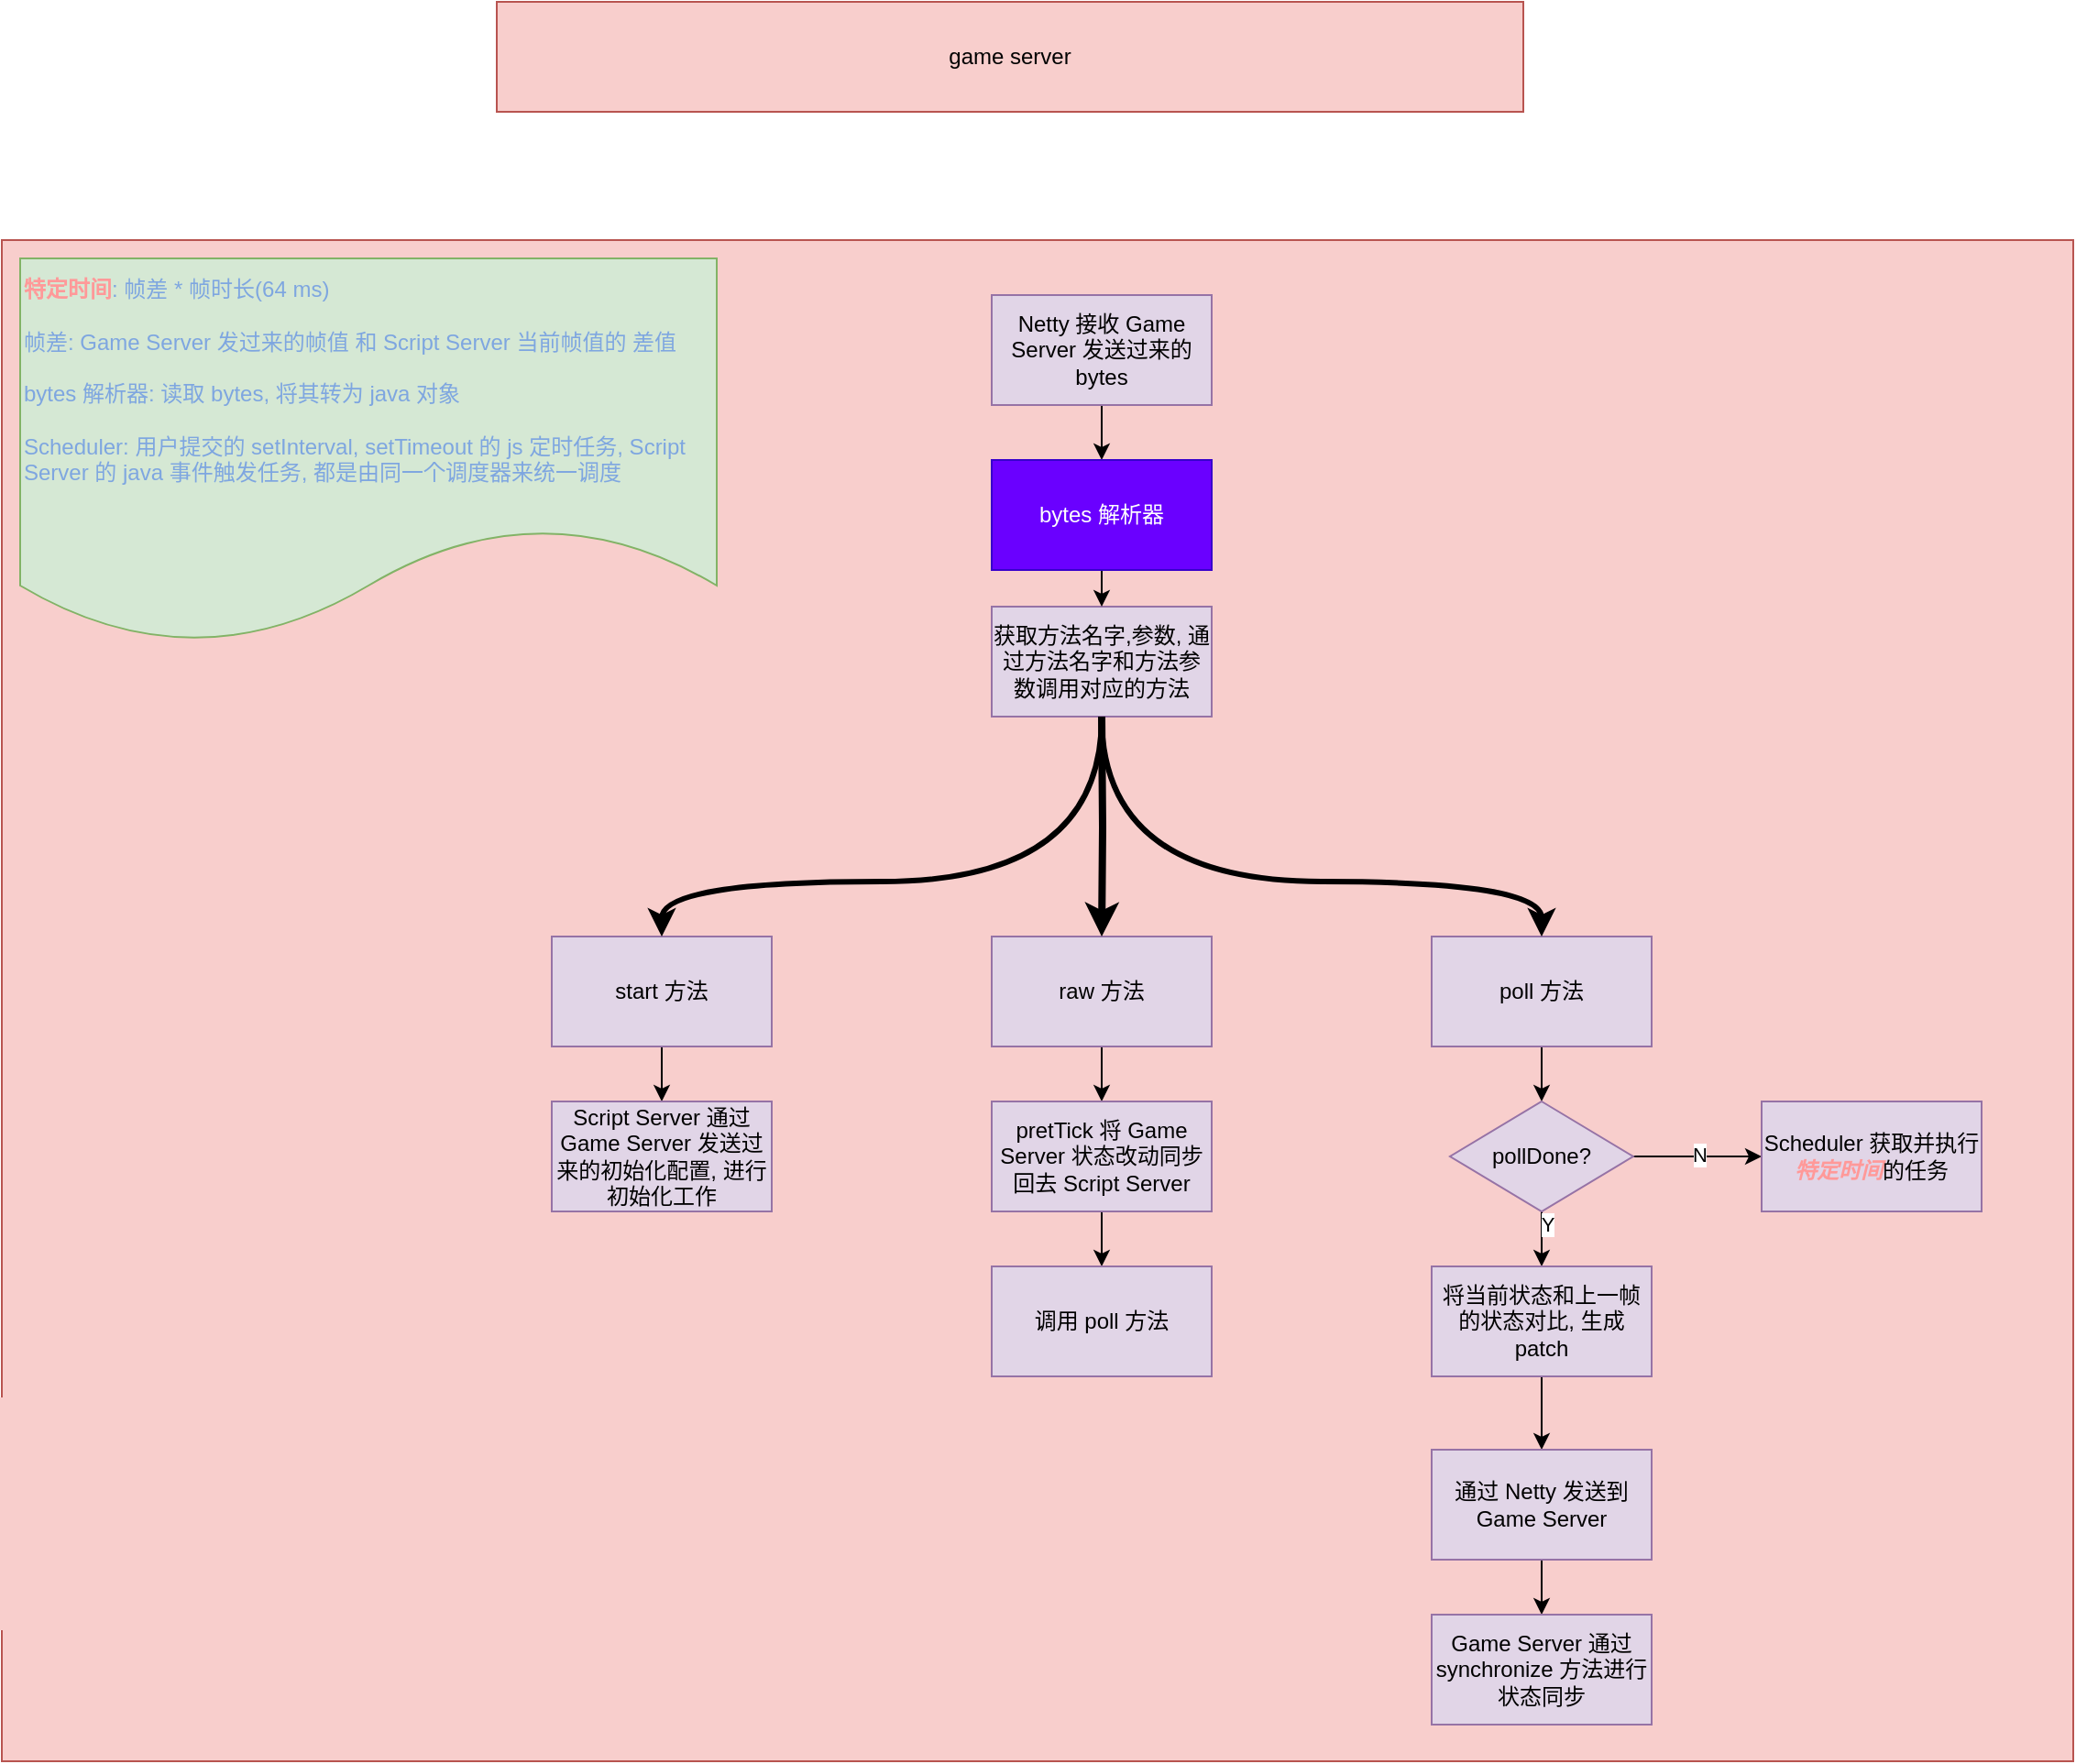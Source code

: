 <mxfile version="17.4.0" type="github">
  <diagram id="EDEEomOcJfc4IdZnWbGH" name="Page-1">
    <mxGraphModel dx="2013" dy="1944" grid="1" gridSize="10" guides="1" tooltips="1" connect="1" arrows="1" fold="1" page="1" pageScale="1" pageWidth="827" pageHeight="1169" math="0" shadow="0">
      <root>
        <mxCell id="0" />
        <mxCell id="1" parent="0" />
        <mxCell id="7LyzdLkQbXA0cZ49Apmb-2" value="" style="rounded=0;whiteSpace=wrap;html=1;fillColor=#f8cecc;strokeColor=#b85450;" vertex="1" parent="1">
          <mxGeometry x="-200" y="30" width="1130" height="830" as="geometry" />
        </mxCell>
        <mxCell id="7LyzdLkQbXA0cZ49Apmb-1" value="game server" style="rounded=0;whiteSpace=wrap;html=1;fillColor=#f8cecc;strokeColor=#b85450;" vertex="1" parent="1">
          <mxGeometry x="70" y="-100" width="560" height="60" as="geometry" />
        </mxCell>
        <mxCell id="7LyzdLkQbXA0cZ49Apmb-59" value="" style="edgeStyle=orthogonalEdgeStyle;curved=1;orthogonalLoop=1;jettySize=auto;html=1;fontColor=#000000;strokeColor=#000000;strokeWidth=1;" edge="1" parent="1" source="7LyzdLkQbXA0cZ49Apmb-3" target="7LyzdLkQbXA0cZ49Apmb-21">
          <mxGeometry relative="1" as="geometry" />
        </mxCell>
        <mxCell id="7LyzdLkQbXA0cZ49Apmb-3" value="Netty 接收 Game Server 发送过来的 bytes" style="rounded=0;whiteSpace=wrap;html=1;fillColor=#e1d5e7;strokeColor=#9673a6;" vertex="1" parent="1">
          <mxGeometry x="340" y="60" width="120" height="60" as="geometry" />
        </mxCell>
        <mxCell id="7LyzdLkQbXA0cZ49Apmb-53" value="" style="edgeStyle=orthogonalEdgeStyle;curved=1;orthogonalLoop=1;jettySize=auto;html=1;fontColor=#CCCCCC;strokeColor=#000000;strokeWidth=1;" edge="1" parent="1" source="7LyzdLkQbXA0cZ49Apmb-5" target="7LyzdLkQbXA0cZ49Apmb-11">
          <mxGeometry relative="1" as="geometry" />
        </mxCell>
        <mxCell id="7LyzdLkQbXA0cZ49Apmb-5" value="raw 方法" style="rounded=0;whiteSpace=wrap;html=1;fillColor=#e1d5e7;strokeColor=#9673a6;" vertex="1" parent="1">
          <mxGeometry x="340" y="410" width="120" height="60" as="geometry" />
        </mxCell>
        <mxCell id="7LyzdLkQbXA0cZ49Apmb-57" value="" style="edgeStyle=orthogonalEdgeStyle;curved=1;orthogonalLoop=1;jettySize=auto;html=1;fontColor=#000000;strokeColor=#000000;strokeWidth=1;" edge="1" parent="1" source="7LyzdLkQbXA0cZ49Apmb-7" target="7LyzdLkQbXA0cZ49Apmb-9">
          <mxGeometry relative="1" as="geometry" />
        </mxCell>
        <mxCell id="7LyzdLkQbXA0cZ49Apmb-7" value="start 方法" style="rounded=0;whiteSpace=wrap;html=1;fillColor=#e1d5e7;strokeColor=#9673a6;" vertex="1" parent="1">
          <mxGeometry x="100" y="410" width="120" height="60" as="geometry" />
        </mxCell>
        <mxCell id="7LyzdLkQbXA0cZ49Apmb-49" value="" style="edgeStyle=orthogonalEdgeStyle;curved=1;orthogonalLoop=1;jettySize=auto;html=1;fontColor=#CCCCCC;strokeColor=#000000;strokeWidth=1;" edge="1" parent="1" source="7LyzdLkQbXA0cZ49Apmb-8" target="7LyzdLkQbXA0cZ49Apmb-13">
          <mxGeometry relative="1" as="geometry" />
        </mxCell>
        <mxCell id="7LyzdLkQbXA0cZ49Apmb-8" value="poll 方法" style="rounded=0;whiteSpace=wrap;html=1;fillColor=#e1d5e7;strokeColor=#9673a6;" vertex="1" parent="1">
          <mxGeometry x="580" y="410" width="120" height="60" as="geometry" />
        </mxCell>
        <mxCell id="7LyzdLkQbXA0cZ49Apmb-9" value="&lt;span style=&quot;text-align: left&quot;&gt;Script Server 通过 Game Server 发送过来的初始化配置, 进行初始化工作&lt;/span&gt;" style="rounded=0;whiteSpace=wrap;html=1;fillColor=#e1d5e7;strokeColor=#9673a6;" vertex="1" parent="1">
          <mxGeometry x="100" y="500" width="120" height="60" as="geometry" />
        </mxCell>
        <mxCell id="7LyzdLkQbXA0cZ49Apmb-54" value="" style="edgeStyle=orthogonalEdgeStyle;curved=1;orthogonalLoop=1;jettySize=auto;html=1;fontColor=#CCCCCC;strokeColor=#000000;strokeWidth=1;" edge="1" parent="1" source="7LyzdLkQbXA0cZ49Apmb-11" target="7LyzdLkQbXA0cZ49Apmb-12">
          <mxGeometry relative="1" as="geometry" />
        </mxCell>
        <mxCell id="7LyzdLkQbXA0cZ49Apmb-11" value="pretTick 将 Game Server 状态改动同步回去 Script Server" style="rounded=0;whiteSpace=wrap;html=1;fillColor=#e1d5e7;strokeColor=#9673a6;" vertex="1" parent="1">
          <mxGeometry x="340" y="500" width="120" height="60" as="geometry" />
        </mxCell>
        <mxCell id="7LyzdLkQbXA0cZ49Apmb-12" value="调用 poll 方法" style="rounded=0;whiteSpace=wrap;html=1;fillColor=#e1d5e7;strokeColor=#9673a6;" vertex="1" parent="1">
          <mxGeometry x="340" y="590" width="120" height="60" as="geometry" />
        </mxCell>
        <mxCell id="7LyzdLkQbXA0cZ49Apmb-50" value="" style="edgeStyle=orthogonalEdgeStyle;curved=1;orthogonalLoop=1;jettySize=auto;html=1;fontColor=#CCCCCC;strokeColor=#000000;strokeWidth=1;" edge="1" parent="1" source="7LyzdLkQbXA0cZ49Apmb-13" target="7LyzdLkQbXA0cZ49Apmb-16">
          <mxGeometry relative="1" as="geometry" />
        </mxCell>
        <mxCell id="7LyzdLkQbXA0cZ49Apmb-60" value="Y" style="edgeLabel;html=1;align=center;verticalAlign=middle;resizable=0;points=[];fontColor=#000000;" vertex="1" connectable="0" parent="7LyzdLkQbXA0cZ49Apmb-50">
          <mxGeometry x="-0.74" y="3" relative="1" as="geometry">
            <mxPoint as="offset" />
          </mxGeometry>
        </mxCell>
        <mxCell id="7LyzdLkQbXA0cZ49Apmb-51" value="" style="edgeStyle=orthogonalEdgeStyle;curved=1;orthogonalLoop=1;jettySize=auto;html=1;fontColor=#CCCCCC;strokeColor=#000000;strokeWidth=1;" edge="1" parent="1" source="7LyzdLkQbXA0cZ49Apmb-13" target="7LyzdLkQbXA0cZ49Apmb-15">
          <mxGeometry relative="1" as="geometry" />
        </mxCell>
        <mxCell id="7LyzdLkQbXA0cZ49Apmb-61" value="N" style="edgeLabel;html=1;align=center;verticalAlign=middle;resizable=0;points=[];fontColor=#000000;" vertex="1" connectable="0" parent="7LyzdLkQbXA0cZ49Apmb-51">
          <mxGeometry x="0.029" y="2" relative="1" as="geometry">
            <mxPoint y="1" as="offset" />
          </mxGeometry>
        </mxCell>
        <mxCell id="7LyzdLkQbXA0cZ49Apmb-13" value="pollDone?" style="rhombus;whiteSpace=wrap;html=1;fillColor=#e1d5e7;strokeColor=#9673a6;" vertex="1" parent="1">
          <mxGeometry x="590" y="500" width="100" height="60" as="geometry" />
        </mxCell>
        <mxCell id="7LyzdLkQbXA0cZ49Apmb-15" value="Scheduler 获取并执行&lt;i&gt;&lt;b&gt;&lt;font color=&quot;#ff9999&quot;&gt;特定时间&lt;/font&gt;&lt;/b&gt;&lt;/i&gt;的任务" style="rounded=0;whiteSpace=wrap;html=1;fillColor=#e1d5e7;strokeColor=#9673a6;" vertex="1" parent="1">
          <mxGeometry x="760" y="500" width="120" height="60" as="geometry" />
        </mxCell>
        <mxCell id="7LyzdLkQbXA0cZ49Apmb-52" value="" style="edgeStyle=orthogonalEdgeStyle;curved=1;orthogonalLoop=1;jettySize=auto;html=1;fontColor=#CCCCCC;strokeColor=#000000;strokeWidth=1;" edge="1" parent="1" source="7LyzdLkQbXA0cZ49Apmb-16" target="7LyzdLkQbXA0cZ49Apmb-17">
          <mxGeometry relative="1" as="geometry" />
        </mxCell>
        <mxCell id="7LyzdLkQbXA0cZ49Apmb-16" value="将当前状态和上一帧的状态对比, 生成 patch" style="rounded=0;whiteSpace=wrap;html=1;fillColor=#e1d5e7;strokeColor=#9673a6;" vertex="1" parent="1">
          <mxGeometry x="580" y="590" width="120" height="60" as="geometry" />
        </mxCell>
        <mxCell id="7LyzdLkQbXA0cZ49Apmb-63" value="" style="edgeStyle=orthogonalEdgeStyle;curved=1;orthogonalLoop=1;jettySize=auto;html=1;fontColor=#000000;strokeColor=#000000;strokeWidth=1;" edge="1" parent="1" source="7LyzdLkQbXA0cZ49Apmb-17" target="7LyzdLkQbXA0cZ49Apmb-62">
          <mxGeometry relative="1" as="geometry" />
        </mxCell>
        <mxCell id="7LyzdLkQbXA0cZ49Apmb-17" value="通过 Netty 发送到 Game Server" style="rounded=0;whiteSpace=wrap;html=1;fillColor=#e1d5e7;strokeColor=#9673a6;" vertex="1" parent="1">
          <mxGeometry x="580" y="690" width="120" height="60" as="geometry" />
        </mxCell>
        <mxCell id="7LyzdLkQbXA0cZ49Apmb-18" value="&lt;font color=&quot;#ff9999&quot;&gt;&lt;b&gt;特定时间&lt;/b&gt;&lt;/font&gt;&lt;font color=&quot;#7ea6e0&quot;&gt;: 帧差 * 帧时长(64 ms)&lt;br&gt;&lt;br&gt;帧差: Game Server 发过来的帧值 和 Script Server 当前帧值的 差值&lt;br&gt;&lt;br&gt;bytes 解析器: 读取 bytes, 将其转为 java 对象&lt;br&gt;&lt;br&gt;Scheduler: 用户提交的 setInterval, setTimeout 的 js 定时任务, Script Server 的 java 事件触发任务, 都是由同一个调度器来统一调度&lt;br&gt;&lt;br&gt;&lt;/font&gt;" style="shape=document;whiteSpace=wrap;html=1;boundedLbl=1;fillColor=#d5e8d4;strokeColor=#82b366;align=left;" vertex="1" parent="1">
          <mxGeometry x="-190" y="40" width="380" height="210" as="geometry" />
        </mxCell>
        <mxCell id="7LyzdLkQbXA0cZ49Apmb-20" value="获取方法名字,参数, 通过方法名字和方法参数调用对应的方法" style="rounded=0;whiteSpace=wrap;html=1;fillColor=#e1d5e7;strokeColor=#9673a6;" vertex="1" parent="1">
          <mxGeometry x="340" y="230" width="120" height="60" as="geometry" />
        </mxCell>
        <mxCell id="7LyzdLkQbXA0cZ49Apmb-58" value="" style="edgeStyle=orthogonalEdgeStyle;curved=1;orthogonalLoop=1;jettySize=auto;html=1;fontColor=#000000;strokeColor=#000000;strokeWidth=1;" edge="1" parent="1" source="7LyzdLkQbXA0cZ49Apmb-21" target="7LyzdLkQbXA0cZ49Apmb-20">
          <mxGeometry relative="1" as="geometry" />
        </mxCell>
        <mxCell id="7LyzdLkQbXA0cZ49Apmb-21" value="bytes 解析器" style="rounded=0;whiteSpace=wrap;html=1;fillColor=#6a00ff;strokeColor=#3700CC;fontColor=#ffffff;" vertex="1" parent="1">
          <mxGeometry x="340" y="150" width="120" height="60" as="geometry" />
        </mxCell>
        <mxCell id="7LyzdLkQbXA0cZ49Apmb-35" value="" style="edgeStyle=orthogonalEdgeStyle;rounded=0;orthogonalLoop=1;jettySize=auto;html=1;fontColor=#CCCCCC;strokeColor=#000000;strokeWidth=4;" edge="1" parent="1" target="7LyzdLkQbXA0cZ49Apmb-5">
          <mxGeometry relative="1" as="geometry">
            <mxPoint x="400" y="290" as="sourcePoint" />
          </mxGeometry>
        </mxCell>
        <mxCell id="7LyzdLkQbXA0cZ49Apmb-40" value="" style="edgeStyle=orthogonalEdgeStyle;orthogonalLoop=1;jettySize=auto;html=1;fontColor=#CCCCCC;strokeColor=#000000;entryX=0.5;entryY=0;entryDx=0;entryDy=0;curved=1;strokeWidth=3;exitX=0.5;exitY=1;exitDx=0;exitDy=0;" edge="1" parent="1" source="7LyzdLkQbXA0cZ49Apmb-20" target="7LyzdLkQbXA0cZ49Apmb-7">
          <mxGeometry relative="1" as="geometry">
            <mxPoint x="420" y="290" as="sourcePoint" />
            <mxPoint x="420" y="410" as="targetPoint" />
            <Array as="points">
              <mxPoint x="400" y="380" />
              <mxPoint x="160" y="380" />
            </Array>
          </mxGeometry>
        </mxCell>
        <mxCell id="7LyzdLkQbXA0cZ49Apmb-42" value="" style="edgeStyle=orthogonalEdgeStyle;orthogonalLoop=1;jettySize=auto;html=1;fontColor=#CCCCCC;strokeColor=#000000;entryX=0.5;entryY=0;entryDx=0;entryDy=0;exitX=0.5;exitY=1;exitDx=0;exitDy=0;curved=1;strokeWidth=3;" edge="1" parent="1" source="7LyzdLkQbXA0cZ49Apmb-20" target="7LyzdLkQbXA0cZ49Apmb-8">
          <mxGeometry relative="1" as="geometry">
            <mxPoint x="400" y="340" as="sourcePoint" />
            <mxPoint x="400" y="410" as="targetPoint" />
            <Array as="points">
              <mxPoint x="400" y="380" />
              <mxPoint x="640" y="380" />
            </Array>
          </mxGeometry>
        </mxCell>
        <mxCell id="7LyzdLkQbXA0cZ49Apmb-62" value="Game Server 通过 synchronize 方法进行状态同步" style="rounded=0;whiteSpace=wrap;html=1;fillColor=#e1d5e7;strokeColor=#9673a6;" vertex="1" parent="1">
          <mxGeometry x="580" y="780" width="120" height="60" as="geometry" />
        </mxCell>
      </root>
    </mxGraphModel>
  </diagram>
</mxfile>
